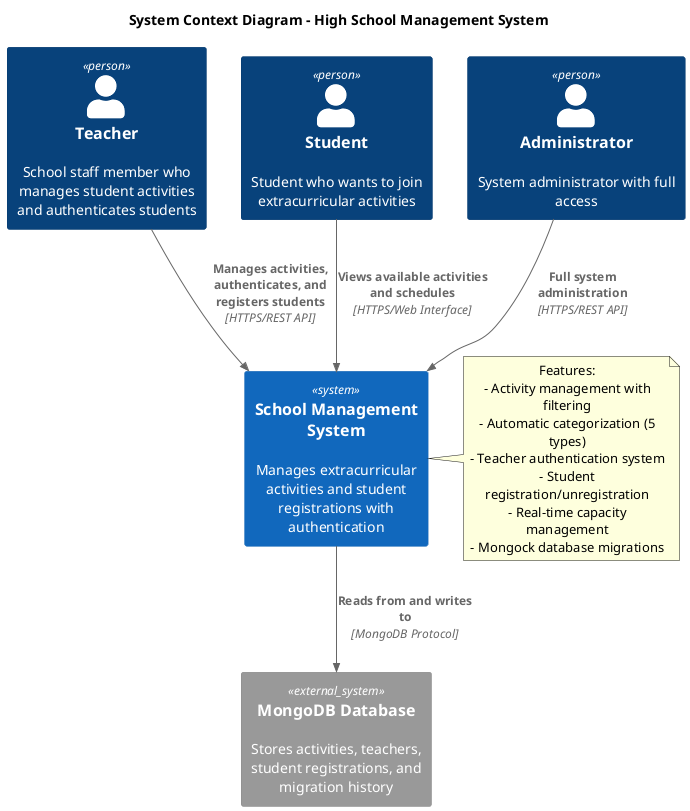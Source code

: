 @startuml system-context
!include <C4/C4_Context>

title System Context Diagram - High School Management System

Person(teacher, "Teacher", "School staff member who manages student activities and authenticates students")
Person(student, "Student", "Student who wants to join extracurricular activities")
Person(admin, "Administrator", "System administrator with full access")

System(schoolSystem, "School Management System", "Manages extracurricular activities and student registrations with authentication")

System_Ext(database, "MongoDB Database", "Stores activities, teachers, student registrations, and migration history")

Rel(teacher, schoolSystem, "Manages activities, authenticates, and registers students", "HTTPS/REST API")
Rel(student, schoolSystem, "Views available activities and schedules", "HTTPS/Web Interface")
Rel(admin, schoolSystem, "Full system administration", "HTTPS/REST API")
Rel(schoolSystem, database, "Reads from and writes to", "MongoDB Protocol")

note right of schoolSystem
    Features:
    - Activity management with filtering
    - Automatic categorization (5 types)
    - Teacher authentication system
    - Student registration/unregistration
    - Real-time capacity management
    - Mongock database migrations
end note

@enduml